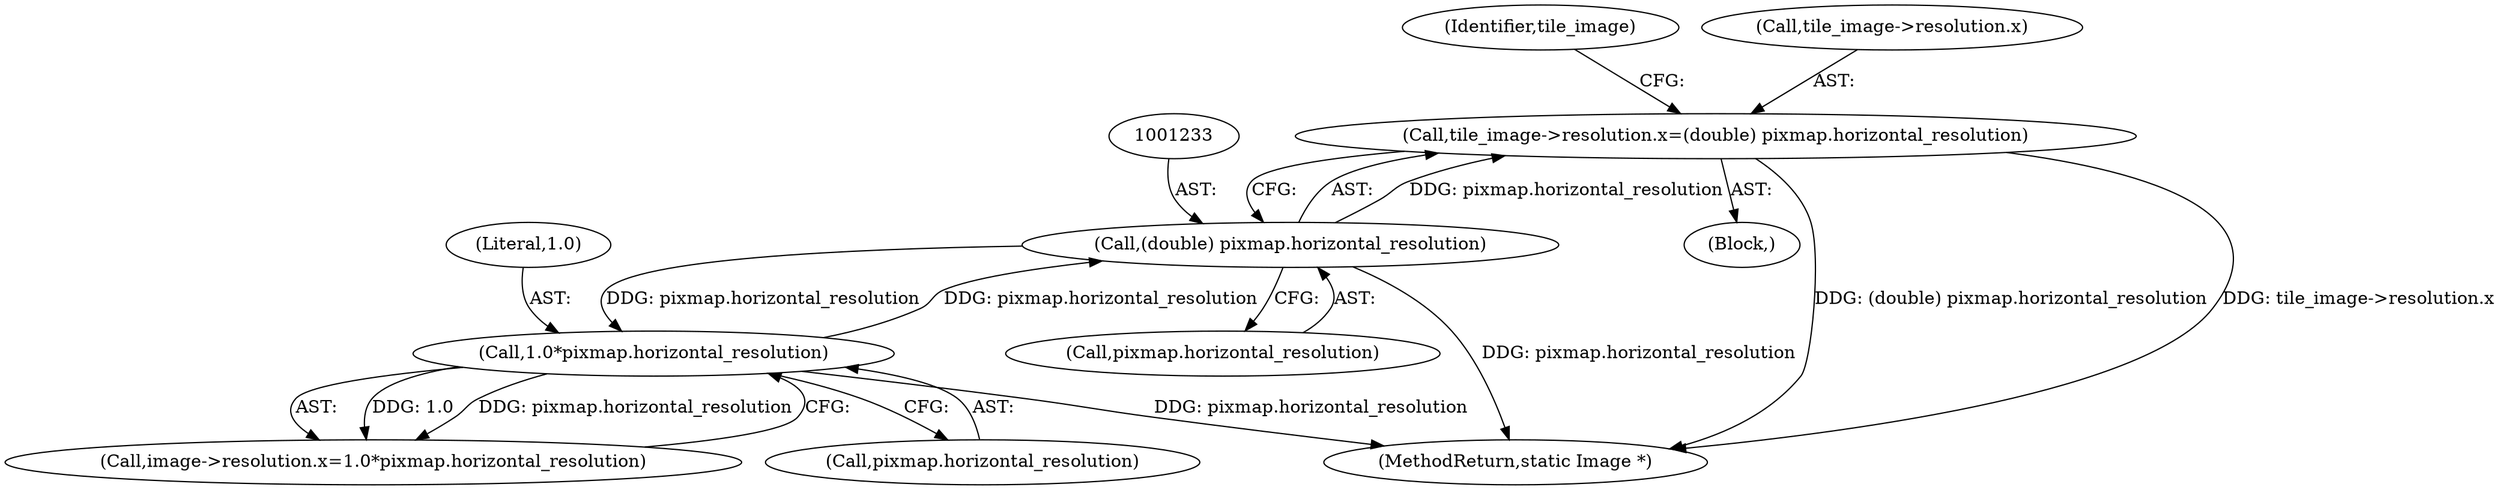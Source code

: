 digraph "0_ImageMagick_6b6bff054d569a77973f2140c0e86366e6168a6c_1@pointer" {
"1001226" [label="(Call,tile_image->resolution.x=(double) pixmap.horizontal_resolution)"];
"1001232" [label="(Call,(double) pixmap.horizontal_resolution)"];
"1000860" [label="(Call,1.0*pixmap.horizontal_resolution)"];
"1001240" [label="(Identifier,tile_image)"];
"1001234" [label="(Call,pixmap.horizontal_resolution)"];
"1001232" [label="(Call,(double) pixmap.horizontal_resolution)"];
"1000860" [label="(Call,1.0*pixmap.horizontal_resolution)"];
"1000854" [label="(Call,image->resolution.x=1.0*pixmap.horizontal_resolution)"];
"1001194" [label="(Block,)"];
"1002573" [label="(MethodReturn,static Image *)"];
"1001226" [label="(Call,tile_image->resolution.x=(double) pixmap.horizontal_resolution)"];
"1000861" [label="(Literal,1.0)"];
"1001227" [label="(Call,tile_image->resolution.x)"];
"1000862" [label="(Call,pixmap.horizontal_resolution)"];
"1001226" -> "1001194"  [label="AST: "];
"1001226" -> "1001232"  [label="CFG: "];
"1001227" -> "1001226"  [label="AST: "];
"1001232" -> "1001226"  [label="AST: "];
"1001240" -> "1001226"  [label="CFG: "];
"1001226" -> "1002573"  [label="DDG: (double) pixmap.horizontal_resolution"];
"1001226" -> "1002573"  [label="DDG: tile_image->resolution.x"];
"1001232" -> "1001226"  [label="DDG: pixmap.horizontal_resolution"];
"1001232" -> "1001234"  [label="CFG: "];
"1001233" -> "1001232"  [label="AST: "];
"1001234" -> "1001232"  [label="AST: "];
"1001232" -> "1002573"  [label="DDG: pixmap.horizontal_resolution"];
"1001232" -> "1000860"  [label="DDG: pixmap.horizontal_resolution"];
"1000860" -> "1001232"  [label="DDG: pixmap.horizontal_resolution"];
"1000860" -> "1000854"  [label="AST: "];
"1000860" -> "1000862"  [label="CFG: "];
"1000861" -> "1000860"  [label="AST: "];
"1000862" -> "1000860"  [label="AST: "];
"1000854" -> "1000860"  [label="CFG: "];
"1000860" -> "1002573"  [label="DDG: pixmap.horizontal_resolution"];
"1000860" -> "1000854"  [label="DDG: 1.0"];
"1000860" -> "1000854"  [label="DDG: pixmap.horizontal_resolution"];
}
